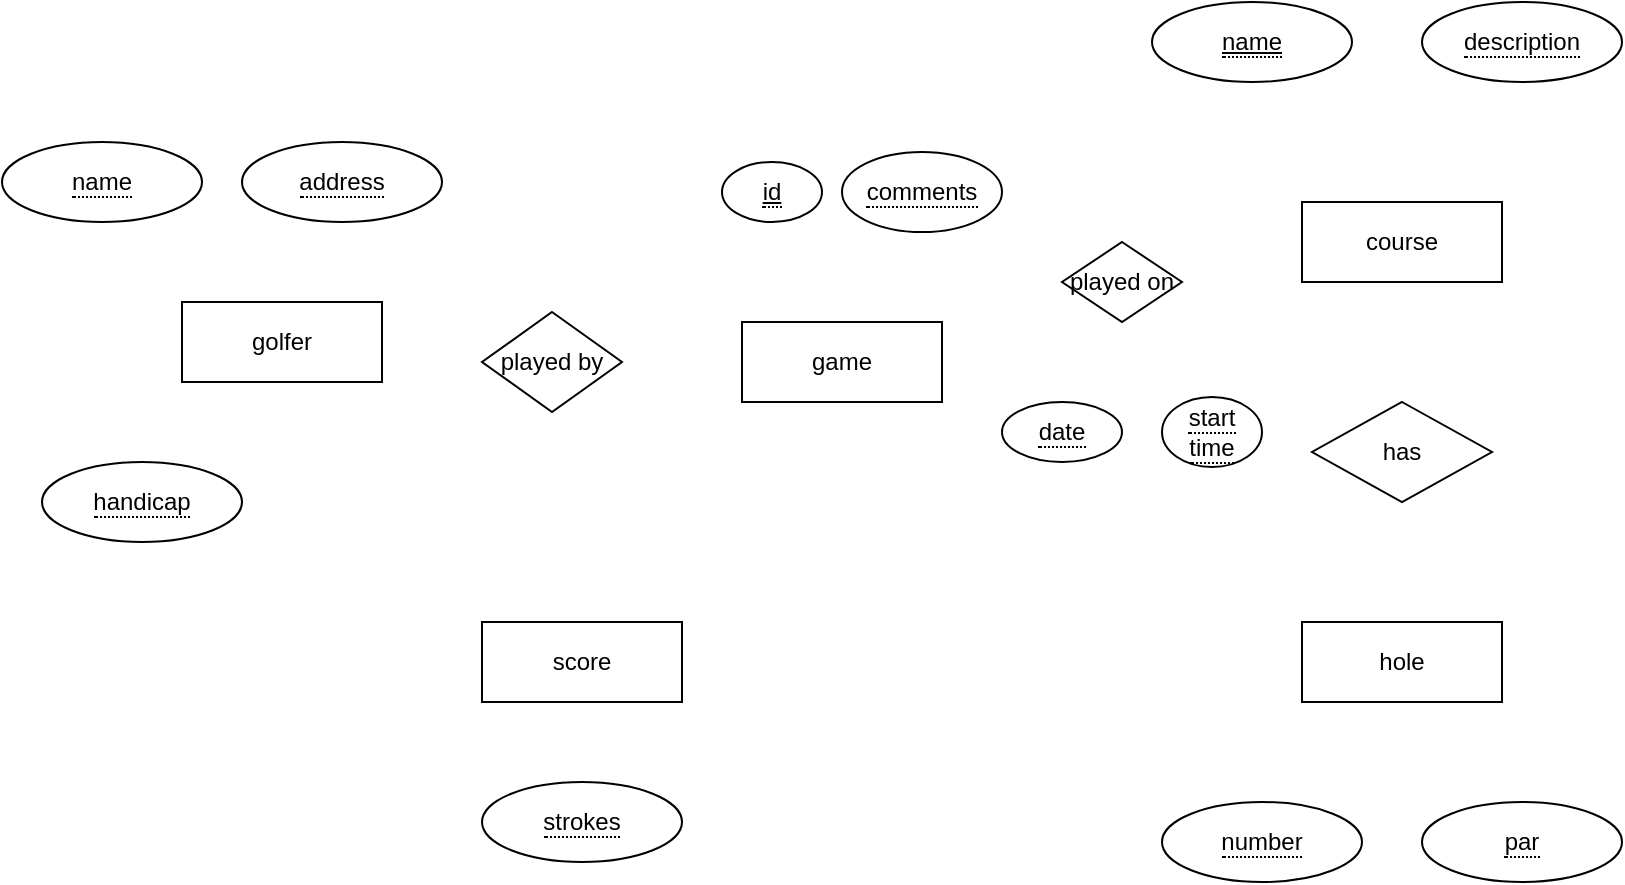 <mxfile version="26.0.11">
  <diagram id="R2lEEEUBdFMjLlhIrx00" name="Page-1">
    <mxGraphModel dx="1277" dy="606" grid="1" gridSize="10" guides="1" tooltips="1" connect="1" arrows="1" fold="1" page="1" pageScale="1" pageWidth="850" pageHeight="1100" math="0" shadow="0" extFonts="Permanent Marker^https://fonts.googleapis.com/css?family=Permanent+Marker">
      <root>
        <mxCell id="0" />
        <mxCell id="1" parent="0" />
        <mxCell id="jSTN_1CuGeqP3LovvceV-1" value="course" style="whiteSpace=wrap;html=1;align=center;" vertex="1" parent="1">
          <mxGeometry x="650" y="230" width="100" height="40" as="geometry" />
        </mxCell>
        <mxCell id="jSTN_1CuGeqP3LovvceV-2" value="&lt;span style=&quot;border-bottom: 1px dotted&quot;&gt;description&lt;/span&gt;" style="ellipse;whiteSpace=wrap;html=1;align=center;" vertex="1" parent="1">
          <mxGeometry x="710" y="130" width="100" height="40" as="geometry" />
        </mxCell>
        <mxCell id="jSTN_1CuGeqP3LovvceV-3" value="&lt;span style=&quot;border-bottom: 1px dotted&quot;&gt;name&lt;/span&gt;" style="ellipse;whiteSpace=wrap;html=1;align=center;fontStyle=4" vertex="1" parent="1">
          <mxGeometry x="575" y="130" width="100" height="40" as="geometry" />
        </mxCell>
        <mxCell id="jSTN_1CuGeqP3LovvceV-4" value="has" style="shape=rhombus;perimeter=rhombusPerimeter;whiteSpace=wrap;html=1;align=center;" vertex="1" parent="1">
          <mxGeometry x="655" y="330" width="90" height="50" as="geometry" />
        </mxCell>
        <mxCell id="jSTN_1CuGeqP3LovvceV-5" value="hole" style="whiteSpace=wrap;html=1;align=center;" vertex="1" parent="1">
          <mxGeometry x="650" y="440" width="100" height="40" as="geometry" />
        </mxCell>
        <mxCell id="jSTN_1CuGeqP3LovvceV-6" value="&lt;span style=&quot;border-bottom: 1px dotted&quot;&gt;number&lt;/span&gt;" style="ellipse;whiteSpace=wrap;html=1;align=center;" vertex="1" parent="1">
          <mxGeometry x="580" y="530" width="100" height="40" as="geometry" />
        </mxCell>
        <mxCell id="jSTN_1CuGeqP3LovvceV-7" value="&lt;span style=&quot;border-bottom: 1px dotted&quot;&gt;par&lt;/span&gt;" style="ellipse;whiteSpace=wrap;html=1;align=center;" vertex="1" parent="1">
          <mxGeometry x="710" y="530" width="100" height="40" as="geometry" />
        </mxCell>
        <mxCell id="jSTN_1CuGeqP3LovvceV-8" value="game" style="whiteSpace=wrap;html=1;align=center;" vertex="1" parent="1">
          <mxGeometry x="370" y="290" width="100" height="40" as="geometry" />
        </mxCell>
        <mxCell id="jSTN_1CuGeqP3LovvceV-9" value="golfer" style="whiteSpace=wrap;html=1;align=center;" vertex="1" parent="1">
          <mxGeometry x="90" y="280" width="100" height="40" as="geometry" />
        </mxCell>
        <mxCell id="jSTN_1CuGeqP3LovvceV-10" value="score" style="whiteSpace=wrap;html=1;align=center;" vertex="1" parent="1">
          <mxGeometry x="240" y="440" width="100" height="40" as="geometry" />
        </mxCell>
        <mxCell id="jSTN_1CuGeqP3LovvceV-11" value="&lt;span style=&quot;border-bottom: 1px dotted&quot;&gt;strokes&lt;/span&gt;" style="ellipse;whiteSpace=wrap;html=1;align=center;" vertex="1" parent="1">
          <mxGeometry x="240" y="520" width="100" height="40" as="geometry" />
        </mxCell>
        <mxCell id="jSTN_1CuGeqP3LovvceV-13" value="played on" style="shape=rhombus;perimeter=rhombusPerimeter;whiteSpace=wrap;html=1;align=center;" vertex="1" parent="1">
          <mxGeometry x="530" y="250" width="60" height="40" as="geometry" />
        </mxCell>
        <mxCell id="jSTN_1CuGeqP3LovvceV-14" value="played by" style="shape=rhombus;perimeter=rhombusPerimeter;whiteSpace=wrap;html=1;align=center;" vertex="1" parent="1">
          <mxGeometry x="240" y="285" width="70" height="50" as="geometry" />
        </mxCell>
        <mxCell id="jSTN_1CuGeqP3LovvceV-15" value="&lt;span style=&quot;border-bottom: 1px dotted&quot;&gt;&lt;u&gt;id&lt;/u&gt;&lt;/span&gt;" style="ellipse;whiteSpace=wrap;html=1;align=center;" vertex="1" parent="1">
          <mxGeometry x="360" y="210" width="50" height="30" as="geometry" />
        </mxCell>
        <mxCell id="jSTN_1CuGeqP3LovvceV-16" value="&lt;span style=&quot;border-bottom: 1px dotted&quot;&gt;comments&lt;/span&gt;" style="ellipse;whiteSpace=wrap;html=1;align=center;" vertex="1" parent="1">
          <mxGeometry x="420" y="205" width="80" height="40" as="geometry" />
        </mxCell>
        <mxCell id="jSTN_1CuGeqP3LovvceV-17" value="&lt;span style=&quot;border-bottom: 1px dotted&quot;&gt;name&lt;/span&gt;" style="ellipse;whiteSpace=wrap;html=1;align=center;" vertex="1" parent="1">
          <mxGeometry y="200" width="100" height="40" as="geometry" />
        </mxCell>
        <mxCell id="jSTN_1CuGeqP3LovvceV-19" value="&lt;span style=&quot;border-bottom: 1px dotted&quot;&gt;address&lt;/span&gt;" style="ellipse;whiteSpace=wrap;html=1;align=center;" vertex="1" parent="1">
          <mxGeometry x="120" y="200" width="100" height="40" as="geometry" />
        </mxCell>
        <mxCell id="jSTN_1CuGeqP3LovvceV-20" value="&lt;span style=&quot;border-bottom: 1px dotted&quot;&gt;handicap&lt;/span&gt;" style="ellipse;whiteSpace=wrap;html=1;align=center;" vertex="1" parent="1">
          <mxGeometry x="20" y="360" width="100" height="40" as="geometry" />
        </mxCell>
        <mxCell id="jSTN_1CuGeqP3LovvceV-21" value="&lt;span style=&quot;border-bottom: 1px dotted&quot;&gt;start time&lt;/span&gt;" style="ellipse;whiteSpace=wrap;html=1;align=center;" vertex="1" parent="1">
          <mxGeometry x="580" y="327.5" width="50" height="35" as="geometry" />
        </mxCell>
        <mxCell id="jSTN_1CuGeqP3LovvceV-22" value="&lt;span style=&quot;border-bottom: 1px dotted&quot;&gt;date&lt;/span&gt;" style="ellipse;whiteSpace=wrap;html=1;align=center;" vertex="1" parent="1">
          <mxGeometry x="500" y="330" width="60" height="30" as="geometry" />
        </mxCell>
      </root>
    </mxGraphModel>
  </diagram>
</mxfile>
